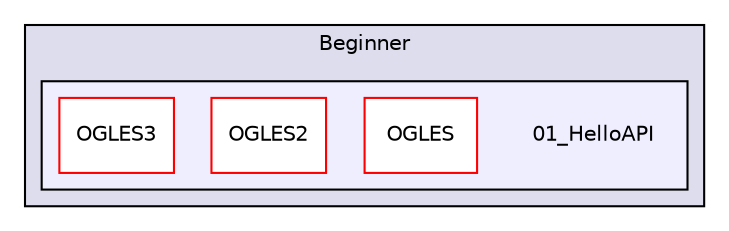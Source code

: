 digraph "PVR/SDK_3.4/Examples/Beginner/01_HelloAPI" {
  compound=true
  node [ fontsize="10", fontname="Helvetica"];
  edge [ labelfontsize="10", labelfontname="Helvetica"];
  subgraph clusterdir_6b2d99e8e1e0e700fd0bfa87b3831548 {
    graph [ bgcolor="#ddddee", pencolor="black", label="Beginner" fontname="Helvetica", fontsize="10", URL="dir_6b2d99e8e1e0e700fd0bfa87b3831548.html"]
  subgraph clusterdir_f46708bf406ba7a3fe768157668dddeb {
    graph [ bgcolor="#eeeeff", pencolor="black", label="" URL="dir_f46708bf406ba7a3fe768157668dddeb.html"];
    dir_f46708bf406ba7a3fe768157668dddeb [shape=plaintext label="01_HelloAPI"];
    dir_14061062c5f7dd618162b0762caca8e1 [shape=box label="OGLES" color="red" fillcolor="white" style="filled" URL="dir_14061062c5f7dd618162b0762caca8e1.html"];
    dir_02e12064159f31fefdf8f2f6af135661 [shape=box label="OGLES2" color="red" fillcolor="white" style="filled" URL="dir_02e12064159f31fefdf8f2f6af135661.html"];
    dir_0598c1c27129dd4b35ec8a5ba0006223 [shape=box label="OGLES3" color="red" fillcolor="white" style="filled" URL="dir_0598c1c27129dd4b35ec8a5ba0006223.html"];
  }
  }
}
